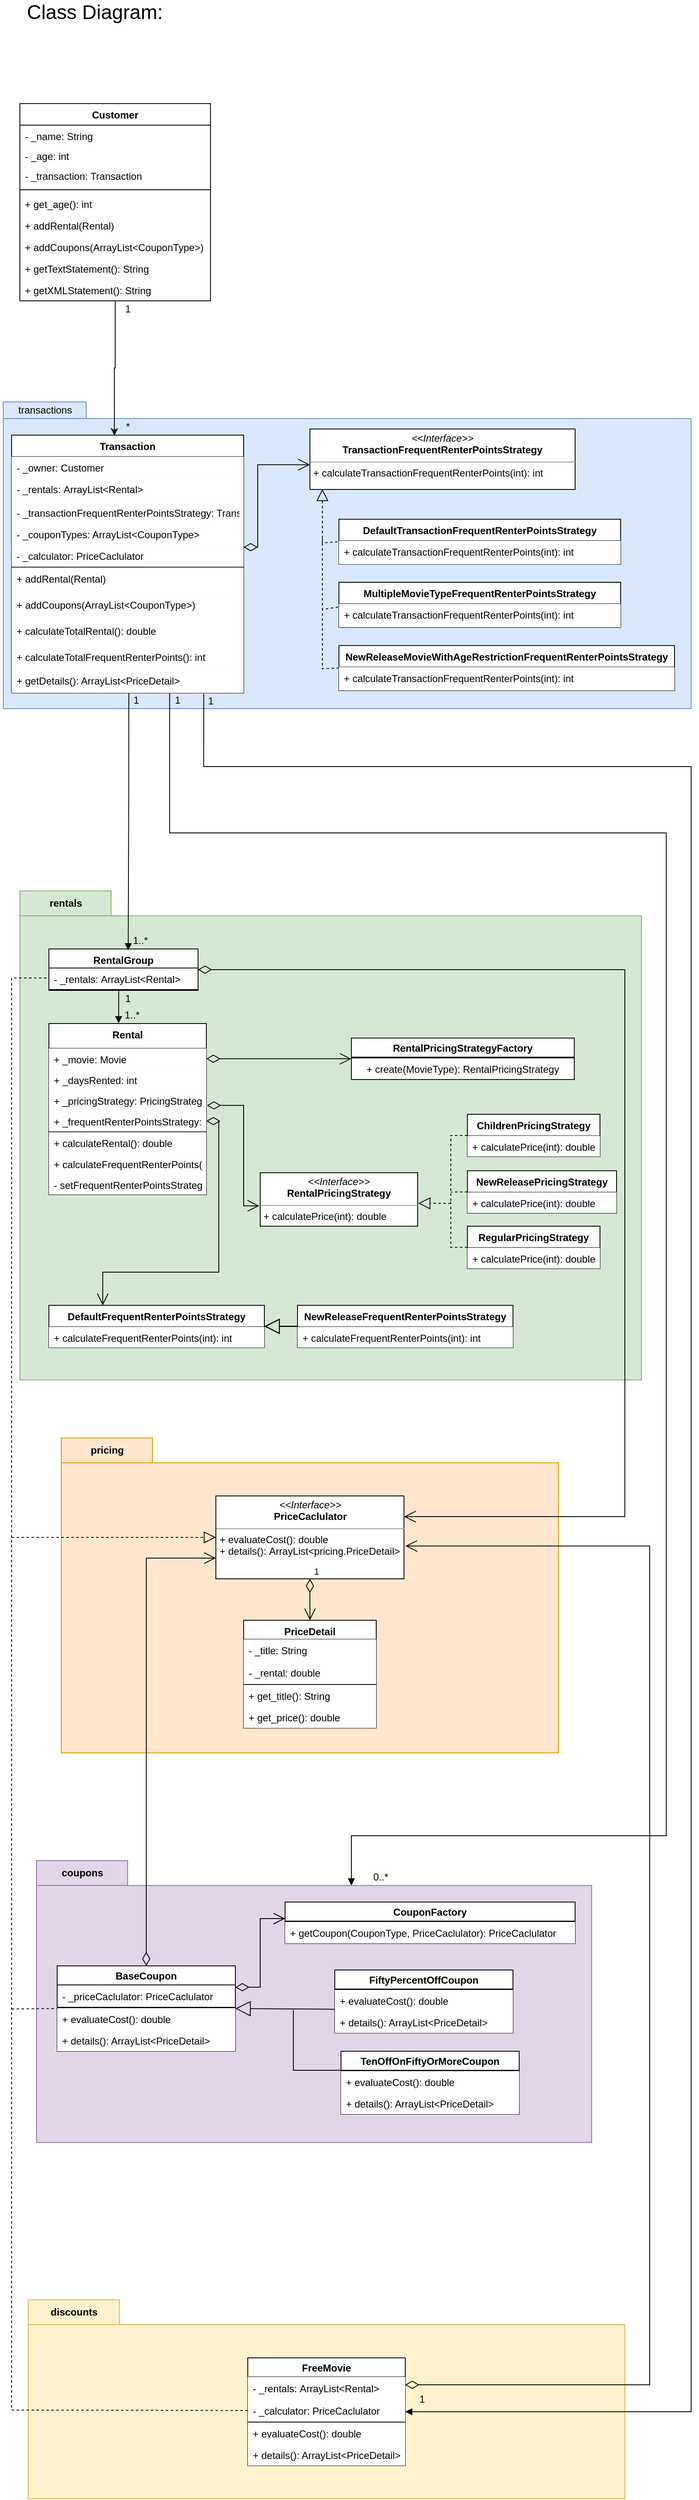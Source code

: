 <mxfile version="15.8.7" type="device"><diagram id="abLYp__valiTF2moQpbL" name="Page-1"><mxGraphModel dx="1207" dy="578" grid="1" gridSize="10" guides="1" tooltips="1" connect="1" arrows="1" fold="1" page="1" pageScale="1" pageWidth="850" pageHeight="1100" math="0" shadow="0"><root><mxCell id="0"/><mxCell id="1" parent="0"/><mxCell id="A0MlxLUjxmz4XeUg8l0N-103" value="rentals" style="shape=folder;fontStyle=1;tabWidth=110;tabHeight=30;tabPosition=left;html=1;boundedLbl=1;labelInHeader=1;container=1;collapsible=0;recursiveResize=0;shadow=0;labelBorderColor=none;sketch=0;strokeColor=#82b366;strokeWidth=1;fillColor=#d5e8d4;gradientDirection=north;" vertex="1" parent="1"><mxGeometry x="30" y="1130" width="750" height="590" as="geometry"/></mxCell><mxCell id="A0MlxLUjxmz4XeUg8l0N-48" value="RentalGroup" style="swimlane;fontStyle=1;align=center;verticalAlign=top;childLayout=stackLayout;horizontal=1;startSize=23;horizontalStack=0;resizeParent=1;resizeParentMax=0;resizeLast=0;collapsible=1;marginBottom=0;shadow=0;sketch=0;fontColor=default;strokeColor=default;fillColor=default;gradientColor=none;" vertex="1" parent="A0MlxLUjxmz4XeUg8l0N-103"><mxGeometry x="35" y="70.002" width="180" height="49.973" as="geometry"/></mxCell><mxCell id="A0MlxLUjxmz4XeUg8l0N-73" value="- _rentals: ArrayList&lt;Rental&gt;" style="text;strokeColor=default;fillColor=default;align=left;verticalAlign=top;spacingLeft=4;spacingRight=4;overflow=hidden;rotatable=0;points=[[0,0.5],[1,0.5]];portConstraint=eastwest;shadow=0;sketch=0;fontColor=default;" vertex="1" parent="A0MlxLUjxmz4XeUg8l0N-48"><mxGeometry y="23" width="180" height="26.013" as="geometry"/></mxCell><mxCell id="A0MlxLUjxmz4XeUg8l0N-50" value="" style="line;strokeWidth=1;fillColor=default;align=left;verticalAlign=middle;spacingTop=-1;spacingLeft=3;spacingRight=3;rotatable=0;labelPosition=right;points=[];portConstraint=eastwest;shadow=0;sketch=0;fontColor=default;" vertex="1" parent="A0MlxLUjxmz4XeUg8l0N-48"><mxGeometry y="49.013" width="180" height="0.96" as="geometry"/></mxCell><mxCell id="tK13qTzZq4ZrFMzt1t6y-8" value="Rental" style="swimlane;fontStyle=1;align=center;verticalAlign=top;childLayout=stackLayout;horizontal=1;startSize=30;horizontalStack=0;resizeParent=1;resizeParentMax=0;resizeLast=0;collapsible=1;marginBottom=0;" parent="A0MlxLUjxmz4XeUg8l0N-103" vertex="1"><mxGeometry x="35" y="160.002" width="190" height="206.346" as="geometry"/></mxCell><mxCell id="tK13qTzZq4ZrFMzt1t6y-9" value="+ _movie: Movie" style="text;strokeColor=none;fillColor=default;align=left;verticalAlign=top;spacingLeft=4;spacingRight=4;overflow=hidden;rotatable=0;points=[[0,0.5],[1,0.5]];portConstraint=eastwest;" parent="tK13qTzZq4ZrFMzt1t6y-8" vertex="1"><mxGeometry y="30" width="190" height="25.049" as="geometry"/></mxCell><mxCell id="tK13qTzZq4ZrFMzt1t6y-10" value="+ _daysRented: int" style="text;strokeColor=none;fillColor=default;align=left;verticalAlign=top;spacingLeft=4;spacingRight=4;overflow=hidden;rotatable=0;points=[[0,0.5],[1,0.5]];portConstraint=eastwest;" parent="tK13qTzZq4ZrFMzt1t6y-8" vertex="1"><mxGeometry y="55.049" width="190" height="25.049" as="geometry"/></mxCell><mxCell id="tK13qTzZq4ZrFMzt1t6y-11" value="+ _pricingStrategy: PricingStrategy" style="text;strokeColor=none;fillColor=default;align=left;verticalAlign=top;spacingLeft=4;spacingRight=4;overflow=hidden;rotatable=0;points=[[0,0.5],[1,0.5]];portConstraint=eastwest;" parent="tK13qTzZq4ZrFMzt1t6y-8" vertex="1"><mxGeometry y="80.099" width="190" height="25.049" as="geometry"/></mxCell><mxCell id="tK13qTzZq4ZrFMzt1t6y-12" value="+ _frequentRenterPointsStrategy: DefaultFrequentRenterPointsStrategy" style="text;strokeColor=none;fillColor=default;align=left;verticalAlign=top;spacingLeft=4;spacingRight=4;overflow=hidden;rotatable=0;points=[[0,0.5],[1,0.5]];portConstraint=eastwest;" parent="tK13qTzZq4ZrFMzt1t6y-8" vertex="1"><mxGeometry y="105.148" width="190" height="25.049" as="geometry"/></mxCell><mxCell id="tK13qTzZq4ZrFMzt1t6y-13" value="" style="line;strokeWidth=1;fillColor=none;align=left;verticalAlign=middle;spacingTop=-1;spacingLeft=3;spacingRight=3;rotatable=0;labelPosition=right;points=[];portConstraint=eastwest;" parent="tK13qTzZq4ZrFMzt1t6y-8" vertex="1"><mxGeometry y="130.197" width="190" height="1" as="geometry"/></mxCell><mxCell id="tK13qTzZq4ZrFMzt1t6y-14" value="+ calculateRental(): double" style="text;strokeColor=none;fillColor=default;align=left;verticalAlign=top;spacingLeft=4;spacingRight=4;overflow=hidden;rotatable=0;points=[[0,0.5],[1,0.5]];portConstraint=eastwest;" parent="tK13qTzZq4ZrFMzt1t6y-8" vertex="1"><mxGeometry y="131.197" width="190" height="25.049" as="geometry"/></mxCell><mxCell id="tK13qTzZq4ZrFMzt1t6y-15" value="+ calculateFrequentRenterPoints(): int" style="text;strokeColor=none;fillColor=default;align=left;verticalAlign=top;spacingLeft=4;spacingRight=4;overflow=hidden;rotatable=0;points=[[0,0.5],[1,0.5]];portConstraint=eastwest;" parent="tK13qTzZq4ZrFMzt1t6y-8" vertex="1"><mxGeometry y="156.247" width="190" height="25.049" as="geometry"/></mxCell><mxCell id="tK13qTzZq4ZrFMzt1t6y-16" value="- setFrequentRenterPointsStrategy(MovieType): void" style="text;strokeColor=none;fillColor=default;align=left;verticalAlign=top;spacingLeft=4;spacingRight=4;overflow=hidden;rotatable=0;points=[[0,0.5],[1,0.5]];portConstraint=eastwest;" parent="tK13qTzZq4ZrFMzt1t6y-8" vertex="1"><mxGeometry y="181.296" width="190" height="25.049" as="geometry"/></mxCell><mxCell id="A0MlxLUjxmz4XeUg8l0N-74" value="" style="endArrow=block;endFill=1;html=1;edgeStyle=orthogonalEdgeStyle;align=left;verticalAlign=top;rounded=0;entryX=0.443;entryY=-0.002;entryDx=0;entryDy=0;exitX=0.468;exitY=1.709;exitDx=0;exitDy=0;exitPerimeter=0;entryPerimeter=0;" edge="1" parent="A0MlxLUjxmz4XeUg8l0N-103" source="A0MlxLUjxmz4XeUg8l0N-50" target="tK13qTzZq4ZrFMzt1t6y-8"><mxGeometry x="-1" relative="1" as="geometry"><mxPoint x="120" y="160" as="sourcePoint"/><mxPoint x="285.12" y="220.002" as="targetPoint"/><Array as="points"/></mxGeometry></mxCell><mxCell id="A0MlxLUjxmz4XeUg8l0N-67" value="RentalPricingStrategyFactory" style="swimlane;fontStyle=1;align=center;verticalAlign=middle;childLayout=stackLayout;horizontal=1;startSize=23;horizontalStack=0;resizeParent=1;resizeParentMax=0;resizeLast=0;collapsible=1;marginBottom=0;shadow=0;sketch=0;fontColor=default;strokeColor=default;fillColor=default;gradientColor=none;labelBorderColor=none;html=0;" vertex="1" parent="A0MlxLUjxmz4XeUg8l0N-103"><mxGeometry x="400" y="177.53" width="269" height="50" as="geometry"/></mxCell><mxCell id="A0MlxLUjxmz4XeUg8l0N-69" value="" style="line;strokeWidth=1;fillColor=default;align=left;verticalAlign=middle;spacingTop=-1;spacingLeft=3;spacingRight=3;rotatable=0;labelPosition=right;points=[];portConstraint=eastwest;shadow=0;sketch=0;fontColor=default;labelBorderColor=#000000;html=0;" vertex="1" parent="A0MlxLUjxmz4XeUg8l0N-67"><mxGeometry y="23" width="269" height="1" as="geometry"/></mxCell><mxCell id="A0MlxLUjxmz4XeUg8l0N-70" value="+ create(MovieType): RentalPricingStrategy" style="text;strokeColor=default;fillColor=default;align=center;verticalAlign=middle;spacingLeft=4;spacingRight=4;overflow=hidden;rotatable=0;points=[[0,0.5],[1,0.5]];portConstraint=eastwest;shadow=0;sketch=0;fontColor=default;labelBorderColor=none;html=0;" vertex="1" parent="A0MlxLUjxmz4XeUg8l0N-67"><mxGeometry y="24" width="269" height="26" as="geometry"/></mxCell><mxCell id="tK13qTzZq4ZrFMzt1t6y-17" value="&lt;p style=&quot;margin: 0px ; margin-top: 4px ; text-align: center&quot;&gt;&lt;i&gt;&amp;lt;&amp;lt;Interface&amp;gt;&amp;gt;&lt;/i&gt;&lt;br&gt;&lt;b&gt;RentalPricingStrategy&lt;/b&gt;&lt;br&gt;&lt;/p&gt;&lt;hr size=&quot;1&quot;&gt;&lt;p style=&quot;margin: 0px ; margin-left: 4px&quot;&gt;+ calculatePrice(int): double&lt;br&gt;&lt;/p&gt;" style="verticalAlign=top;align=left;overflow=fill;fontSize=12;fontFamily=Helvetica;html=1;" parent="A0MlxLUjxmz4XeUg8l0N-103" vertex="1"><mxGeometry x="290" y="339.999" width="190" height="64.55" as="geometry"/></mxCell><mxCell id="tK13qTzZq4ZrFMzt1t6y-18" value="" style="endArrow=open;html=1;endSize=12;startArrow=diamondThin;startSize=14;startFill=0;edgeStyle=orthogonalEdgeStyle;align=left;verticalAlign=bottom;rounded=0;exitX=1.004;exitY=0.747;exitDx=0;exitDy=0;exitPerimeter=0;entryX=-0.006;entryY=0.619;entryDx=0;entryDy=0;entryPerimeter=0;" parent="A0MlxLUjxmz4XeUg8l0N-103" source="tK13qTzZq4ZrFMzt1t6y-11" edge="1" target="tK13qTzZq4ZrFMzt1t6y-17"><mxGeometry x="-1" y="3" relative="1" as="geometry"><mxPoint x="200" y="319.018" as="sourcePoint"/><mxPoint x="339" y="259" as="targetPoint"/><Array as="points"><mxPoint x="270" y="259"/><mxPoint x="270" y="380"/></Array></mxGeometry></mxCell><mxCell id="tK13qTzZq4ZrFMzt1t6y-19" value="RegularPricingStrategy" style="swimlane;fontStyle=1;align=center;verticalAlign=top;childLayout=stackLayout;horizontal=1;startSize=26;horizontalStack=0;resizeParent=1;resizeParentMax=0;resizeLast=0;collapsible=1;marginBottom=0;" parent="A0MlxLUjxmz4XeUg8l0N-103" vertex="1"><mxGeometry x="540" y="404.544" width="160" height="51.049" as="geometry"/></mxCell><mxCell id="tK13qTzZq4ZrFMzt1t6y-20" value="+ calculatePrice(int): double" style="text;strokeColor=none;fillColor=default;align=left;verticalAlign=top;spacingLeft=4;spacingRight=4;overflow=hidden;rotatable=0;points=[[0,0.5],[1,0.5]];portConstraint=eastwest;" parent="tK13qTzZq4ZrFMzt1t6y-19" vertex="1"><mxGeometry y="26" width="160" height="25.049" as="geometry"/></mxCell><mxCell id="tK13qTzZq4ZrFMzt1t6y-21" value="NewReleasePricingStrategy" style="swimlane;fontStyle=1;align=center;verticalAlign=top;childLayout=stackLayout;horizontal=1;startSize=26;horizontalStack=0;resizeParent=1;resizeParentMax=0;resizeLast=0;collapsible=1;marginBottom=0;" parent="A0MlxLUjxmz4XeUg8l0N-103" vertex="1"><mxGeometry x="540" y="337.644" width="180" height="51.049" as="geometry"/></mxCell><mxCell id="tK13qTzZq4ZrFMzt1t6y-22" value="+ calculatePrice(int): double" style="text;strokeColor=none;fillColor=default;align=left;verticalAlign=top;spacingLeft=4;spacingRight=4;overflow=hidden;rotatable=0;points=[[0,0.5],[1,0.5]];portConstraint=eastwest;" parent="tK13qTzZq4ZrFMzt1t6y-21" vertex="1"><mxGeometry y="26" width="180" height="25.049" as="geometry"/></mxCell><mxCell id="tK13qTzZq4ZrFMzt1t6y-23" value="ChildrenPricingStrategy" style="swimlane;fontStyle=1;align=center;verticalAlign=top;childLayout=stackLayout;horizontal=1;startSize=26;horizontalStack=0;resizeParent=1;resizeParentMax=0;resizeLast=0;collapsible=1;marginBottom=0;" parent="A0MlxLUjxmz4XeUg8l0N-103" vertex="1"><mxGeometry x="540" y="269.474" width="160" height="51.049" as="geometry"/></mxCell><mxCell id="tK13qTzZq4ZrFMzt1t6y-24" value="+ calculatePrice(int): double" style="text;strokeColor=none;fillColor=default;align=left;verticalAlign=top;spacingLeft=4;spacingRight=4;overflow=hidden;rotatable=0;points=[[0,0.5],[1,0.5]];portConstraint=eastwest;" parent="tK13qTzZq4ZrFMzt1t6y-23" vertex="1"><mxGeometry y="26" width="160" height="25.049" as="geometry"/></mxCell><mxCell id="tK13qTzZq4ZrFMzt1t6y-25" value="" style="endArrow=none;dashed=1;endFill=0;endSize=12;html=1;rounded=0;exitX=0;exitY=0.5;exitDx=0;exitDy=0;" parent="A0MlxLUjxmz4XeUg8l0N-103" source="tK13qTzZq4ZrFMzt1t6y-19" edge="1"><mxGeometry width="160" relative="1" as="geometry"><mxPoint x="475" y="-37.38" as="sourcePoint"/><mxPoint x="520" y="372" as="targetPoint"/><Array as="points"><mxPoint x="520" y="430"/></Array></mxGeometry></mxCell><mxCell id="tK13qTzZq4ZrFMzt1t6y-26" value="" style="endArrow=none;dashed=1;endFill=0;endSize=12;html=1;rounded=0;exitX=0;exitY=0.5;exitDx=0;exitDy=0;" parent="A0MlxLUjxmz4XeUg8l0N-103" source="tK13qTzZq4ZrFMzt1t6y-21" edge="1"><mxGeometry width="160" relative="1" as="geometry"><mxPoint x="364.04" y="33.142" as="sourcePoint"/><mxPoint x="520" y="363.35" as="targetPoint"/></mxGeometry></mxCell><mxCell id="tK13qTzZq4ZrFMzt1t6y-27" value="" style="endArrow=block;dashed=1;endFill=0;endSize=12;html=1;rounded=0;exitX=0;exitY=0.5;exitDx=0;exitDy=0;entryX=1.004;entryY=0.571;entryDx=0;entryDy=0;entryPerimeter=0;" parent="A0MlxLUjxmz4XeUg8l0N-103" source="tK13qTzZq4ZrFMzt1t6y-23" target="tK13qTzZq4ZrFMzt1t6y-17" edge="1"><mxGeometry width="160" relative="1" as="geometry"><mxPoint x="550.96" y="7.886" as="sourcePoint"/><mxPoint x="534.91" y="305.274" as="targetPoint"/><Array as="points"><mxPoint x="520" y="295"/><mxPoint x="520" y="377"/></Array></mxGeometry></mxCell><mxCell id="A0MlxLUjxmz4XeUg8l0N-72" value="" style="endArrow=open;html=1;endSize=12;startArrow=diamondThin;startSize=14;startFill=0;edgeStyle=orthogonalEdgeStyle;align=left;verticalAlign=bottom;rounded=0;entryX=0;entryY=0.5;entryDx=0;entryDy=0;" edge="1" parent="A0MlxLUjxmz4XeUg8l0N-103" source="tK13qTzZq4ZrFMzt1t6y-9" target="A0MlxLUjxmz4XeUg8l0N-67"><mxGeometry x="-1" y="3" relative="1" as="geometry"><mxPoint x="240" y="209" as="sourcePoint"/><mxPoint x="420" y="319.996" as="targetPoint"/><Array as="points"/></mxGeometry></mxCell><mxCell id="RK2sinNnXa92N3qQoqgZ-28" value="NewReleaseFrequentRenterPointsStrategy" style="swimlane;fontStyle=1;align=center;verticalAlign=top;childLayout=stackLayout;horizontal=1;startSize=26;horizontalStack=0;resizeParent=1;resizeParentMax=0;resizeLast=0;collapsible=1;marginBottom=0;" parent="A0MlxLUjxmz4XeUg8l0N-103" vertex="1"><mxGeometry x="335" y="500.001" width="260" height="51.049" as="geometry"/></mxCell><mxCell id="RK2sinNnXa92N3qQoqgZ-29" value="+ calculateFrequentRenterPoints(int): int" style="text;strokeColor=none;fillColor=none;align=left;verticalAlign=top;spacingLeft=4;spacingRight=4;overflow=hidden;rotatable=0;points=[[0,0.5],[1,0.5]];portConstraint=eastwest;" parent="RK2sinNnXa92N3qQoqgZ-28" vertex="1"><mxGeometry y="26" width="260" height="25.049" as="geometry"/></mxCell><mxCell id="RK2sinNnXa92N3qQoqgZ-30" value="" style="endArrow=block;endSize=16;endFill=0;html=1;rounded=0;exitX=0;exitY=0.5;exitDx=0;exitDy=0;entryX=1;entryY=0.5;entryDx=0;entryDy=0;" parent="A0MlxLUjxmz4XeUg8l0N-103" edge="1"><mxGeometry width="160" relative="1" as="geometry"><mxPoint x="335" y="525.186" as="sourcePoint"/><mxPoint x="295" y="525.186" as="targetPoint"/><Array as="points"/></mxGeometry></mxCell><mxCell id="RK2sinNnXa92N3qQoqgZ-89" value="DefaultFrequentRenterPointsStrategy" style="swimlane;fontStyle=1;align=center;verticalAlign=top;childLayout=stackLayout;horizontal=1;startSize=26;horizontalStack=0;resizeParent=1;resizeParentMax=0;resizeLast=0;collapsible=1;marginBottom=0;" parent="A0MlxLUjxmz4XeUg8l0N-103" vertex="1"><mxGeometry x="35" y="500.001" width="260" height="51.049" as="geometry"/></mxCell><mxCell id="RK2sinNnXa92N3qQoqgZ-90" value="+ calculateFrequentRenterPoints(int): int" style="text;strokeColor=none;fillColor=none;align=left;verticalAlign=top;spacingLeft=4;spacingRight=4;overflow=hidden;rotatable=0;points=[[0,0.5],[1,0.5]];portConstraint=eastwest;" parent="RK2sinNnXa92N3qQoqgZ-89" vertex="1"><mxGeometry y="26" width="260" height="25.049" as="geometry"/></mxCell><mxCell id="tK13qTzZq4ZrFMzt1t6y-28" value="NewReleaseFrequentRenterPointsStrategy" style="swimlane;fontStyle=1;align=center;verticalAlign=top;childLayout=stackLayout;horizontal=1;startSize=26;horizontalStack=0;resizeParent=1;resizeParentMax=0;resizeLast=0;collapsible=1;marginBottom=0;" parent="A0MlxLUjxmz4XeUg8l0N-103" vertex="1"><mxGeometry x="335" y="500.001" width="260" height="51.049" as="geometry"/></mxCell><mxCell id="tK13qTzZq4ZrFMzt1t6y-29" value="+ calculateFrequentRenterPoints(int): int" style="text;strokeColor=none;fillColor=default;align=left;verticalAlign=top;spacingLeft=4;spacingRight=4;overflow=hidden;rotatable=0;points=[[0,0.5],[1,0.5]];portConstraint=eastwest;" parent="tK13qTzZq4ZrFMzt1t6y-28" vertex="1"><mxGeometry y="26" width="260" height="25.049" as="geometry"/></mxCell><mxCell id="tK13qTzZq4ZrFMzt1t6y-30" value="" style="endArrow=block;endSize=16;endFill=0;html=1;rounded=0;exitX=0;exitY=0.5;exitDx=0;exitDy=0;entryX=1;entryY=0.5;entryDx=0;entryDy=0;" parent="A0MlxLUjxmz4XeUg8l0N-103" source="tK13qTzZq4ZrFMzt1t6y-28" target="tK13qTzZq4ZrFMzt1t6y-51" edge="1"><mxGeometry width="160" relative="1" as="geometry"><mxPoint x="335" y="525.186" as="sourcePoint"/><mxPoint x="295" y="525.186" as="targetPoint"/><Array as="points"/></mxGeometry></mxCell><mxCell id="tK13qTzZq4ZrFMzt1t6y-51" value="DefaultFrequentRenterPointsStrategy" style="swimlane;fontStyle=1;align=center;verticalAlign=top;childLayout=stackLayout;horizontal=1;startSize=26;horizontalStack=0;resizeParent=1;resizeParentMax=0;resizeLast=0;collapsible=1;marginBottom=0;" parent="A0MlxLUjxmz4XeUg8l0N-103" vertex="1"><mxGeometry x="35" y="500.001" width="260" height="51.049" as="geometry"/></mxCell><mxCell id="tK13qTzZq4ZrFMzt1t6y-52" value="+ calculateFrequentRenterPoints(int): int" style="text;strokeColor=none;fillColor=default;align=left;verticalAlign=top;spacingLeft=4;spacingRight=4;overflow=hidden;rotatable=0;points=[[0,0.5],[1,0.5]];portConstraint=eastwest;" parent="tK13qTzZq4ZrFMzt1t6y-51" vertex="1"><mxGeometry y="26" width="260" height="25.049" as="geometry"/></mxCell><mxCell id="tK13qTzZq4ZrFMzt1t6y-31" value="" style="endArrow=open;html=1;endSize=12;startArrow=diamondThin;startSize=14;startFill=0;edgeStyle=orthogonalEdgeStyle;align=left;verticalAlign=bottom;rounded=0;exitX=1;exitY=0.5;exitDx=0;exitDy=0;entryX=0.25;entryY=0;entryDx=0;entryDy=0;" parent="A0MlxLUjxmz4XeUg8l0N-103" source="tK13qTzZq4ZrFMzt1t6y-12" target="tK13qTzZq4ZrFMzt1t6y-51" edge="1"><mxGeometry x="-1" y="3" relative="1" as="geometry"><mxPoint x="430" y="-220.227" as="sourcePoint"/><mxPoint x="250" y="490" as="targetPoint"/><Array as="points"><mxPoint x="240" y="278"/><mxPoint x="240" y="460"/><mxPoint x="100" y="460"/></Array></mxGeometry></mxCell><mxCell id="A0MlxLUjxmz4XeUg8l0N-151" value="1..*" style="text;html=1;align=center;verticalAlign=middle;resizable=0;points=[];autosize=1;strokeColor=none;fillColor=none;fontColor=default;" vertex="1" parent="A0MlxLUjxmz4XeUg8l0N-103"><mxGeometry x="130" y="50" width="30" height="20" as="geometry"/></mxCell><mxCell id="A0MlxLUjxmz4XeUg8l0N-152" value="1..*" style="text;html=1;align=center;verticalAlign=middle;resizable=0;points=[];autosize=1;strokeColor=none;fillColor=none;fontColor=default;" vertex="1" parent="A0MlxLUjxmz4XeUg8l0N-103"><mxGeometry x="120" y="140" width="30" height="20" as="geometry"/></mxCell><mxCell id="A0MlxLUjxmz4XeUg8l0N-153" value="1" style="text;html=1;align=center;verticalAlign=middle;resizable=0;points=[];autosize=1;strokeColor=none;fillColor=none;fontColor=default;" vertex="1" parent="A0MlxLUjxmz4XeUg8l0N-103"><mxGeometry x="120" y="120" width="20" height="20" as="geometry"/></mxCell><mxCell id="tK13qTzZq4ZrFMzt1t6y-1" value="Customer" style="swimlane;fontStyle=1;align=center;verticalAlign=top;childLayout=stackLayout;horizontal=1;startSize=26;horizontalStack=0;resizeParent=1;resizeParentMax=0;resizeLast=0;collapsible=1;marginBottom=0;" parent="1" vertex="1"><mxGeometry x="30" y="180" width="230" height="238" as="geometry"/></mxCell><mxCell id="tK13qTzZq4ZrFMzt1t6y-2" value="- _name: String" style="text;strokeColor=none;fillColor=none;align=left;verticalAlign=top;spacingLeft=4;spacingRight=4;overflow=hidden;rotatable=0;points=[[0,0.5],[1,0.5]];portConstraint=eastwest;" parent="tK13qTzZq4ZrFMzt1t6y-1" vertex="1"><mxGeometry y="26" width="230" height="24" as="geometry"/></mxCell><mxCell id="tK13qTzZq4ZrFMzt1t6y-3" value="- _age: int" style="text;strokeColor=none;fillColor=none;align=left;verticalAlign=top;spacingLeft=4;spacingRight=4;overflow=hidden;rotatable=0;points=[[0,0.5],[1,0.5]];portConstraint=eastwest;" parent="tK13qTzZq4ZrFMzt1t6y-1" vertex="1"><mxGeometry y="50" width="230" height="24" as="geometry"/></mxCell><mxCell id="tK13qTzZq4ZrFMzt1t6y-4" value="- _transaction: Transaction" style="text;strokeColor=none;fillColor=none;align=left;verticalAlign=top;spacingLeft=4;spacingRight=4;overflow=hidden;rotatable=0;points=[[0,0.5],[1,0.5]];portConstraint=eastwest;" parent="tK13qTzZq4ZrFMzt1t6y-1" vertex="1"><mxGeometry y="74" width="230" height="26" as="geometry"/></mxCell><mxCell id="tK13qTzZq4ZrFMzt1t6y-5" value="" style="line;strokeWidth=1;fillColor=none;align=left;verticalAlign=middle;spacingTop=-1;spacingLeft=3;spacingRight=3;rotatable=0;labelPosition=right;points=[];portConstraint=eastwest;" parent="tK13qTzZq4ZrFMzt1t6y-1" vertex="1"><mxGeometry y="100" width="230" height="8" as="geometry"/></mxCell><mxCell id="A0MlxLUjxmz4XeUg8l0N-171" value="+ get_age(): int" style="text;strokeColor=none;fillColor=none;align=left;verticalAlign=top;spacingLeft=4;spacingRight=4;overflow=hidden;rotatable=0;points=[[0,0.5],[1,0.5]];portConstraint=eastwest;" vertex="1" parent="tK13qTzZq4ZrFMzt1t6y-1"><mxGeometry y="108" width="230" height="26" as="geometry"/></mxCell><mxCell id="A0MlxLUjxmz4XeUg8l0N-172" value="+ addRental(Rental)" style="text;strokeColor=none;fillColor=none;align=left;verticalAlign=top;spacingLeft=4;spacingRight=4;overflow=hidden;rotatable=0;points=[[0,0.5],[1,0.5]];portConstraint=eastwest;" vertex="1" parent="tK13qTzZq4ZrFMzt1t6y-1"><mxGeometry y="134" width="230" height="26" as="geometry"/></mxCell><mxCell id="tK13qTzZq4ZrFMzt1t6y-6" value="+ addCoupons(ArrayList&lt;CouponType&gt;)" style="text;strokeColor=none;fillColor=none;align=left;verticalAlign=top;spacingLeft=4;spacingRight=4;overflow=hidden;rotatable=0;points=[[0,0.5],[1,0.5]];portConstraint=eastwest;" parent="tK13qTzZq4ZrFMzt1t6y-1" vertex="1"><mxGeometry y="160" width="230" height="26" as="geometry"/></mxCell><mxCell id="A0MlxLUjxmz4XeUg8l0N-174" value="+ getTextStatement(): String" style="text;strokeColor=none;fillColor=none;align=left;verticalAlign=top;spacingLeft=4;spacingRight=4;overflow=hidden;rotatable=0;points=[[0,0.5],[1,0.5]];portConstraint=eastwest;" vertex="1" parent="tK13qTzZq4ZrFMzt1t6y-1"><mxGeometry y="186" width="230" height="26" as="geometry"/></mxCell><mxCell id="A0MlxLUjxmz4XeUg8l0N-175" value="+ getXMLStatement(): String" style="text;strokeColor=none;fillColor=none;align=left;verticalAlign=top;spacingLeft=4;spacingRight=4;overflow=hidden;rotatable=0;points=[[0,0.5],[1,0.5]];portConstraint=eastwest;" vertex="1" parent="tK13qTzZq4ZrFMzt1t6y-1"><mxGeometry y="212" width="230" height="26" as="geometry"/></mxCell><mxCell id="A0MlxLUjxmz4XeUg8l0N-64" value="" style="group" vertex="1" connectable="0" parent="1"><mxGeometry x="10" y="540" width="830" height="370" as="geometry"/></mxCell><mxCell id="A0MlxLUjxmz4XeUg8l0N-11" value="" style="shape=folder;fontStyle=1;spacingTop=10;tabWidth=100;tabHeight=20;tabPosition=left;html=1;fillColor=#dae8fc;strokeColor=#6c8ebf;" vertex="1" parent="A0MlxLUjxmz4XeUg8l0N-64"><mxGeometry width="830" height="370.0" as="geometry"/></mxCell><mxCell id="RK2sinNnXa92N3qQoqgZ-58" value="" style="endArrow=open;html=1;endSize=12;startArrow=diamondThin;startSize=14;startFill=0;edgeStyle=orthogonalEdgeStyle;align=left;verticalAlign=bottom;rounded=0;entryX=0;entryY=0.591;entryDx=0;entryDy=0;entryPerimeter=0;" parent="A0MlxLUjxmz4XeUg8l0N-64" target="tK13qTzZq4ZrFMzt1t6y-40" edge="1"><mxGeometry x="-1" y="3" relative="1" as="geometry"><mxPoint x="290" y="175.206" as="sourcePoint"/><mxPoint x="372.36" y="76.03" as="targetPoint"/><Array as="points"><mxPoint x="307" y="175.206"/><mxPoint x="307" y="76.176"/></Array></mxGeometry></mxCell><mxCell id="RK2sinNnXa92N3qQoqgZ-63" value="MultipleMovieTypeFrequentRenterPointsStrategy" style="swimlane;fontStyle=1;align=center;verticalAlign=top;childLayout=stackLayout;horizontal=1;startSize=26;horizontalStack=0;resizeParent=1;resizeParentMax=0;resizeLast=0;collapsible=1;marginBottom=0;" parent="A0MlxLUjxmz4XeUg8l0N-64" vertex="1"><mxGeometry x="405" y="217.647" width="340" height="54.294" as="geometry"/></mxCell><mxCell id="RK2sinNnXa92N3qQoqgZ-64" value="+ calculateTransactionFrequentRenterPoints(int): int" style="text;strokeColor=none;fillColor=none;align=left;verticalAlign=top;spacingLeft=4;spacingRight=4;overflow=hidden;rotatable=0;points=[[0,0.5],[1,0.5]];portConstraint=eastwest;" parent="RK2sinNnXa92N3qQoqgZ-63" vertex="1"><mxGeometry y="26" width="340" height="28.294" as="geometry"/></mxCell><mxCell id="tK13qTzZq4ZrFMzt1t6y-40" value="&lt;p style=&quot;margin: 0px ; margin-top: 4px ; text-align: center&quot;&gt;&lt;i&gt;&amp;lt;&amp;lt;Interface&amp;gt;&amp;gt;&lt;/i&gt;&lt;br&gt;&lt;b&gt;TransactionFrequentRenterPointsStrategy&lt;/b&gt;&lt;br&gt;&lt;/p&gt;&lt;hr size=&quot;1&quot;&gt;&lt;p style=&quot;margin: 0px ; margin-left: 4px&quot;&gt;+ calculateTransactionFrequentRenterPoints(int): int&lt;br&gt;&lt;/p&gt;" style="verticalAlign=top;align=left;overflow=fill;fontSize=12;fontFamily=Helvetica;html=1;" parent="A0MlxLUjxmz4XeUg8l0N-64" vertex="1"><mxGeometry x="370" y="32.647" width="320" height="72.912" as="geometry"/></mxCell><mxCell id="tK13qTzZq4ZrFMzt1t6y-42" value="DefaultTransactionFrequentRenterPointsStrategy" style="swimlane;fontStyle=1;align=center;verticalAlign=top;childLayout=stackLayout;horizontal=1;startSize=26;horizontalStack=0;resizeParent=1;resizeParentMax=0;resizeLast=0;collapsible=1;marginBottom=0;" parent="A0MlxLUjxmz4XeUg8l0N-64" vertex="1"><mxGeometry x="405" y="141.471" width="340" height="54.294" as="geometry"/></mxCell><mxCell id="tK13qTzZq4ZrFMzt1t6y-43" value="+ calculateTransactionFrequentRenterPoints(int): int" style="text;strokeColor=none;fillColor=default;align=left;verticalAlign=top;spacingLeft=4;spacingRight=4;overflow=hidden;rotatable=0;points=[[0,0.5],[1,0.5]];portConstraint=eastwest;" parent="tK13qTzZq4ZrFMzt1t6y-42" vertex="1"><mxGeometry y="26" width="340" height="28.294" as="geometry"/></mxCell><mxCell id="tK13qTzZq4ZrFMzt1t6y-44" value="NewReleaseMovieWithAgeRestrictionFrequentRenterPointsStrategy" style="swimlane;fontStyle=1;align=center;verticalAlign=top;childLayout=stackLayout;horizontal=1;startSize=26;horizontalStack=0;resizeParent=1;resizeParentMax=0;resizeLast=0;collapsible=1;marginBottom=0;" parent="A0MlxLUjxmz4XeUg8l0N-64" vertex="1"><mxGeometry x="405" y="293.824" width="405" height="54.294" as="geometry"/></mxCell><mxCell id="tK13qTzZq4ZrFMzt1t6y-45" value="+ calculateTransactionFrequentRenterPoints(int): int" style="text;strokeColor=none;fillColor=default;align=left;verticalAlign=top;spacingLeft=4;spacingRight=4;overflow=hidden;rotatable=0;points=[[0,0.5],[1,0.5]];portConstraint=eastwest;" parent="tK13qTzZq4ZrFMzt1t6y-44" vertex="1"><mxGeometry y="26" width="405" height="28.294" as="geometry"/></mxCell><mxCell id="tK13qTzZq4ZrFMzt1t6y-46" value="MultipleMovieTypeFrequentRenterPointsStrategy" style="swimlane;fontStyle=1;align=center;verticalAlign=top;childLayout=stackLayout;horizontal=1;startSize=26;horizontalStack=0;resizeParent=1;resizeParentMax=0;resizeLast=0;collapsible=1;marginBottom=0;" parent="A0MlxLUjxmz4XeUg8l0N-64" vertex="1"><mxGeometry x="405" y="217.647" width="340" height="54.294" as="geometry"/></mxCell><mxCell id="tK13qTzZq4ZrFMzt1t6y-47" value="+ calculateTransactionFrequentRenterPoints(int): int" style="text;strokeColor=none;fillColor=default;align=left;verticalAlign=top;spacingLeft=4;spacingRight=4;overflow=hidden;rotatable=0;points=[[0,0.5],[1,0.5]];portConstraint=eastwest;" parent="tK13qTzZq4ZrFMzt1t6y-46" vertex="1"><mxGeometry y="26" width="340" height="28.294" as="geometry"/></mxCell><mxCell id="tK13qTzZq4ZrFMzt1t6y-48" value="" style="endArrow=block;dashed=1;endFill=0;endSize=12;html=1;rounded=0;exitX=-0.005;exitY=0.503;exitDx=0;exitDy=0;exitPerimeter=0;entryX=0.047;entryY=0.993;entryDx=0;entryDy=0;entryPerimeter=0;labelBackgroundColor=default;fontColor=default;strokeColor=#000000;" parent="A0MlxLUjxmz4XeUg8l0N-64" source="tK13qTzZq4ZrFMzt1t6y-42" target="tK13qTzZq4ZrFMzt1t6y-40" edge="1"><mxGeometry width="160" relative="1" as="geometry"><mxPoint x="385" y="195.882" as="sourcePoint"/><mxPoint x="385" y="108.824" as="targetPoint"/><Array as="points"><mxPoint x="385" y="170"/></Array></mxGeometry></mxCell><mxCell id="tK13qTzZq4ZrFMzt1t6y-49" value="" style="endArrow=none;dashed=1;html=1;rounded=0;exitX=-0.003;exitY=0.137;exitDx=0;exitDy=0;exitPerimeter=0;" parent="A0MlxLUjxmz4XeUg8l0N-64" source="tK13qTzZq4ZrFMzt1t6y-47" edge="1"><mxGeometry width="50" height="50" relative="1" as="geometry"><mxPoint x="535" y="337.353" as="sourcePoint"/><mxPoint x="385" y="163.235" as="targetPoint"/><Array as="points"><mxPoint x="385" y="250.294"/></Array></mxGeometry></mxCell><mxCell id="tK13qTzZq4ZrFMzt1t6y-50" value="" style="endArrow=none;dashed=1;html=1;rounded=0;exitX=0;exitY=0.5;exitDx=0;exitDy=0;" parent="A0MlxLUjxmz4XeUg8l0N-64" source="tK13qTzZq4ZrFMzt1t6y-44" edge="1"><mxGeometry width="50" height="50" relative="1" as="geometry"><mxPoint x="765" y="293.824" as="sourcePoint"/><mxPoint x="385" y="250.294" as="targetPoint"/><Array as="points"><mxPoint x="385" y="322"/></Array></mxGeometry></mxCell><mxCell id="A0MlxLUjxmz4XeUg8l0N-13" value="transactions" style="text;html=1;align=center;verticalAlign=middle;resizable=0;points=[];autosize=1;strokeColor=none;fillColor=none;" vertex="1" parent="A0MlxLUjxmz4XeUg8l0N-64"><mxGeometry x="10" width="80" height="20" as="geometry"/></mxCell><mxCell id="tK13qTzZq4ZrFMzt1t6y-32" value="Transaction" style="swimlane;fontStyle=1;align=center;verticalAlign=top;childLayout=stackLayout;horizontal=1;startSize=26;horizontalStack=0;resizeParent=1;resizeParentMax=0;resizeLast=0;collapsible=1;marginBottom=0;" parent="A0MlxLUjxmz4XeUg8l0N-64" vertex="1"><mxGeometry x="10" y="40.004" width="280" height="311.118" as="geometry"/></mxCell><mxCell id="tK13qTzZq4ZrFMzt1t6y-33" value="- _owner: Customer" style="text;align=left;verticalAlign=top;spacingLeft=4;spacingRight=4;overflow=hidden;rotatable=0;points=[[0,0.5],[1,0.5]];portConstraint=eastwest;fillColor=default;" parent="tK13qTzZq4ZrFMzt1t6y-32" vertex="1"><mxGeometry y="26" width="280" height="26.118" as="geometry"/></mxCell><mxCell id="tK13qTzZq4ZrFMzt1t6y-34" value="- _rentals: ArrayList&lt;Rental&gt;" style="text;align=left;verticalAlign=top;spacingLeft=4;spacingRight=4;overflow=hidden;rotatable=0;points=[[0,0.5],[1,0.5]];portConstraint=eastwest;fillColor=default;" parent="tK13qTzZq4ZrFMzt1t6y-32" vertex="1"><mxGeometry y="52.118" width="280" height="28.294" as="geometry"/></mxCell><mxCell id="tK13qTzZq4ZrFMzt1t6y-35" value="- _transactionFrequentRenterPointsStrategy: TransactionFrequentRenterPointsStrategy" style="text;align=left;verticalAlign=top;spacingLeft=4;spacingRight=4;overflow=hidden;rotatable=0;points=[[0,0.5],[1,0.5]];portConstraint=eastwest;fillColor=default;" parent="tK13qTzZq4ZrFMzt1t6y-32" vertex="1"><mxGeometry y="80.412" width="280" height="26.118" as="geometry"/></mxCell><mxCell id="A0MlxLUjxmz4XeUg8l0N-76" value="- _couponTypes: ArrayList&lt;CouponType&gt;" style="text;align=left;verticalAlign=top;spacingLeft=4;spacingRight=4;overflow=hidden;rotatable=0;points=[[0,0.5],[1,0.5]];portConstraint=eastwest;fillColor=default;" vertex="1" parent="tK13qTzZq4ZrFMzt1t6y-32"><mxGeometry y="106.529" width="280" height="26.118" as="geometry"/></mxCell><mxCell id="A0MlxLUjxmz4XeUg8l0N-77" value="- _calculator: PriceCaclulator" style="text;align=left;verticalAlign=top;spacingLeft=4;spacingRight=4;overflow=hidden;rotatable=0;points=[[0,0.5],[1,0.5]];portConstraint=eastwest;fillColor=default;" vertex="1" parent="tK13qTzZq4ZrFMzt1t6y-32"><mxGeometry y="132.647" width="280" height="26.118" as="geometry"/></mxCell><mxCell id="tK13qTzZq4ZrFMzt1t6y-36" value="" style="line;strokeWidth=1;align=left;verticalAlign=middle;spacingTop=-1;spacingLeft=3;spacingRight=3;rotatable=0;labelPosition=right;points=[];portConstraint=eastwest;shadow=0;sketch=0;perimeterSpacing=0;gradientDirection=north;labelBorderColor=#000000;" parent="tK13qTzZq4ZrFMzt1t6y-32" vertex="1"><mxGeometry y="158.765" width="280" height="1.088" as="geometry"/></mxCell><mxCell id="A0MlxLUjxmz4XeUg8l0N-168" value="+ addRental(Rental)" style="text;align=left;verticalAlign=top;spacingLeft=4;spacingRight=4;overflow=hidden;rotatable=0;points=[[0,0.5],[1,0.5]];portConstraint=eastwest;fillColor=default;" vertex="1" parent="tK13qTzZq4ZrFMzt1t6y-32"><mxGeometry y="159.853" width="280" height="31.559" as="geometry"/></mxCell><mxCell id="A0MlxLUjxmz4XeUg8l0N-170" value="+ addCoupons(ArrayList&lt;CouponType&gt;)" style="text;align=left;verticalAlign=top;spacingLeft=4;spacingRight=4;overflow=hidden;rotatable=0;points=[[0,0.5],[1,0.5]];portConstraint=eastwest;fillColor=default;" vertex="1" parent="tK13qTzZq4ZrFMzt1t6y-32"><mxGeometry y="191.412" width="280" height="31.559" as="geometry"/></mxCell><mxCell id="tK13qTzZq4ZrFMzt1t6y-37" value="+ calculateTotalRental(): double" style="text;align=left;verticalAlign=top;spacingLeft=4;spacingRight=4;overflow=hidden;rotatable=0;points=[[0,0.5],[1,0.5]];portConstraint=eastwest;fillColor=default;" parent="tK13qTzZq4ZrFMzt1t6y-32" vertex="1"><mxGeometry y="222.971" width="280" height="31.559" as="geometry"/></mxCell><mxCell id="A0MlxLUjxmz4XeUg8l0N-10" value="+ calculateTotalFrequentRenterPoints(): int" style="text;align=left;verticalAlign=top;spacingLeft=4;spacingRight=4;overflow=hidden;rotatable=0;points=[[0,0.5],[1,0.5]];portConstraint=eastwest;fillColor=default;" vertex="1" parent="tK13qTzZq4ZrFMzt1t6y-32"><mxGeometry y="254.529" width="280" height="28.294" as="geometry"/></mxCell><mxCell id="tK13qTzZq4ZrFMzt1t6y-38" value="+ getDetails(): ArrayList&lt;PriceDetail&gt;" style="text;align=left;verticalAlign=top;spacingLeft=4;spacingRight=4;overflow=hidden;rotatable=0;points=[[0,0.5],[1,0.5]];portConstraint=eastwest;fillColor=default;" parent="tK13qTzZq4ZrFMzt1t6y-32" vertex="1"><mxGeometry y="282.824" width="280" height="28.294" as="geometry"/></mxCell><mxCell id="A0MlxLUjxmz4XeUg8l0N-150" value="1" style="text;html=1;align=center;verticalAlign=middle;resizable=0;points=[];autosize=1;strokeColor=none;fillColor=none;fontColor=default;" vertex="1" parent="A0MlxLUjxmz4XeUg8l0N-64"><mxGeometry x="150" y="349.996" width="20" height="20" as="geometry"/></mxCell><mxCell id="A0MlxLUjxmz4XeUg8l0N-158" value="1" style="text;html=1;align=center;verticalAlign=middle;resizable=0;points=[];autosize=1;strokeColor=none;fillColor=none;fontColor=default;" vertex="1" parent="A0MlxLUjxmz4XeUg8l0N-64"><mxGeometry x="200" y="349.996" width="20" height="20" as="geometry"/></mxCell><mxCell id="A0MlxLUjxmz4XeUg8l0N-161" value="1" style="text;html=1;align=center;verticalAlign=middle;resizable=0;points=[];autosize=1;strokeColor=none;fillColor=none;fontColor=default;" vertex="1" parent="A0MlxLUjxmz4XeUg8l0N-64"><mxGeometry x="240" y="351.126" width="20" height="20" as="geometry"/></mxCell><mxCell id="A0MlxLUjxmz4XeUg8l0N-177" value="*" style="text;html=1;align=center;verticalAlign=middle;resizable=0;points=[];autosize=1;strokeColor=none;fillColor=none;fontColor=default;" vertex="1" parent="A0MlxLUjxmz4XeUg8l0N-64"><mxGeometry x="140" y="20" width="20" height="20" as="geometry"/></mxCell><mxCell id="A0MlxLUjxmz4XeUg8l0N-97" value="pricing" style="shape=folder;fontStyle=1;tabWidth=110;tabHeight=30;tabPosition=left;html=1;boundedLbl=1;labelInHeader=1;container=1;collapsible=0;recursiveResize=0;shadow=0;labelBorderColor=none;sketch=0;strokeColor=#d79b00;strokeWidth=1;fillColor=#ffe6cc;gradientDirection=north;" vertex="1" parent="1"><mxGeometry x="80" y="1790" width="600" height="380" as="geometry"/></mxCell><mxCell id="A0MlxLUjxmz4XeUg8l0N-88" value="&lt;p style=&quot;margin: 0px ; margin-top: 4px ; text-align: center&quot;&gt;&lt;i&gt;&amp;lt;&amp;lt;Interface&amp;gt;&amp;gt;&lt;/i&gt;&lt;br&gt;&lt;b&gt;PriceCaclulator&lt;/b&gt;&lt;br&gt;&lt;/p&gt;&lt;hr size=&quot;1&quot;&gt;&lt;p style=&quot;margin: 0px ; margin-left: 4px&quot;&gt;+ evaluateCost(): double&lt;br&gt;&lt;/p&gt;&lt;p style=&quot;margin: 0px ; margin-left: 4px&quot;&gt;+&amp;nbsp;details():&amp;nbsp;ArrayList&amp;lt;pricing.PriceDetail&amp;gt;&lt;/p&gt;" style="verticalAlign=top;align=left;overflow=fill;fontSize=12;fontFamily=Helvetica;html=1;" vertex="1" parent="A0MlxLUjxmz4XeUg8l0N-97"><mxGeometry x="186.5" y="70" width="227" height="100" as="geometry"/></mxCell><mxCell id="A0MlxLUjxmz4XeUg8l0N-91" value="PriceDetail" style="swimlane;fontStyle=1;align=center;verticalAlign=top;childLayout=stackLayout;horizontal=1;startSize=23;horizontalStack=0;resizeParent=1;resizeParentMax=0;resizeLast=0;collapsible=1;marginBottom=0;shadow=0;sketch=0;fontColor=default;strokeColor=default;fillColor=default;gradientColor=none;labelBorderColor=none;html=0;" vertex="1" parent="A0MlxLUjxmz4XeUg8l0N-97"><mxGeometry x="220" y="220" width="160" height="130" as="geometry"/></mxCell><mxCell id="A0MlxLUjxmz4XeUg8l0N-92" value="- _title: String" style="text;strokeColor=none;fillColor=default;align=left;verticalAlign=top;spacingLeft=4;spacingRight=4;overflow=hidden;rotatable=0;points=[[0,0.5],[1,0.5]];portConstraint=eastwest;shadow=0;sketch=0;fontColor=default;labelBorderColor=none;html=0;" vertex="1" parent="A0MlxLUjxmz4XeUg8l0N-91"><mxGeometry y="23" width="160" height="27" as="geometry"/></mxCell><mxCell id="A0MlxLUjxmz4XeUg8l0N-95" value="- _rental: double" style="text;strokeColor=none;fillColor=default;align=left;verticalAlign=top;spacingLeft=4;spacingRight=4;overflow=hidden;rotatable=0;points=[[0,0.5],[1,0.5]];portConstraint=eastwest;shadow=0;sketch=0;fontColor=default;labelBorderColor=none;html=0;" vertex="1" parent="A0MlxLUjxmz4XeUg8l0N-91"><mxGeometry y="50" width="160" height="27" as="geometry"/></mxCell><mxCell id="A0MlxLUjxmz4XeUg8l0N-93" value="" style="line;strokeWidth=1;fillColor=default;align=left;verticalAlign=middle;spacingTop=-1;spacingLeft=3;spacingRight=3;rotatable=0;labelPosition=right;points=[];portConstraint=eastwest;shadow=0;sketch=0;fontColor=default;labelBorderColor=none;html=0;" vertex="1" parent="A0MlxLUjxmz4XeUg8l0N-91"><mxGeometry y="77" width="160" height="1" as="geometry"/></mxCell><mxCell id="A0MlxLUjxmz4XeUg8l0N-96" value="+ get_title(): String" style="text;strokeColor=none;fillColor=default;align=left;verticalAlign=top;spacingLeft=4;spacingRight=4;overflow=hidden;rotatable=0;points=[[0,0.5],[1,0.5]];portConstraint=eastwest;shadow=0;sketch=0;fontColor=default;labelBorderColor=none;html=0;" vertex="1" parent="A0MlxLUjxmz4XeUg8l0N-91"><mxGeometry y="78" width="160" height="26" as="geometry"/></mxCell><mxCell id="A0MlxLUjxmz4XeUg8l0N-94" value="+ get_price(): double" style="text;strokeColor=none;fillColor=default;align=left;verticalAlign=top;spacingLeft=4;spacingRight=4;overflow=hidden;rotatable=0;points=[[0,0.5],[1,0.5]];portConstraint=eastwest;shadow=0;sketch=0;fontColor=default;labelBorderColor=none;html=0;" vertex="1" parent="A0MlxLUjxmz4XeUg8l0N-91"><mxGeometry y="104" width="160" height="26" as="geometry"/></mxCell><mxCell id="A0MlxLUjxmz4XeUg8l0N-162" value="" style="endArrow=none;dashed=1;endFill=0;endSize=12;html=1;rounded=0;labelBackgroundColor=default;fontColor=default;strokeColor=#000000;entryX=-0.003;entryY=0.462;entryDx=0;entryDy=0;entryPerimeter=0;" edge="1" parent="A0MlxLUjxmz4XeUg8l0N-97" target="A0MlxLUjxmz4XeUg8l0N-73"><mxGeometry width="160" relative="1" as="geometry"><mxPoint x="-60" y="120" as="sourcePoint"/><mxPoint x="-30" y="-555" as="targetPoint"/><Array as="points"><mxPoint x="-60" y="-555"/><mxPoint x="-20" y="-555"/></Array></mxGeometry></mxCell><mxCell id="A0MlxLUjxmz4XeUg8l0N-165" value="1" style="endArrow=open;html=1;endSize=12;startArrow=diamondThin;startSize=14;startFill=0;edgeStyle=orthogonalEdgeStyle;align=left;verticalAlign=bottom;rounded=0;labelBackgroundColor=default;fontColor=default;strokeColor=#000000;entryX=0.5;entryY=0;entryDx=0;entryDy=0;exitX=0.5;exitY=1;exitDx=0;exitDy=0;" edge="1" parent="A0MlxLUjxmz4XeUg8l0N-97" source="A0MlxLUjxmz4XeUg8l0N-88" target="A0MlxLUjxmz4XeUg8l0N-91"><mxGeometry x="-1" y="3" relative="1" as="geometry"><mxPoint x="240" y="350" as="sourcePoint"/><mxPoint x="400" y="350" as="targetPoint"/></mxGeometry></mxCell><mxCell id="A0MlxLUjxmz4XeUg8l0N-109" value="" style="endArrow=block;endFill=1;html=1;edgeStyle=orthogonalEdgeStyle;align=left;verticalAlign=top;rounded=0;exitX=0.072;exitY=0.067;exitDx=0;exitDy=0;exitPerimeter=0;entryX=0.025;entryY=1.084;entryDx=0;entryDy=0;entryPerimeter=0;" edge="1" parent="1" source="A0MlxLUjxmz4XeUg8l0N-150" target="A0MlxLUjxmz4XeUg8l0N-151"><mxGeometry x="-1" relative="1" as="geometry"><mxPoint x="159.24" y="669.995" as="sourcePoint"/><mxPoint x="162" y="1110" as="targetPoint"/><Array as="points"><mxPoint x="161" y="990"/></Array></mxGeometry></mxCell><mxCell id="A0MlxLUjxmz4XeUg8l0N-110" value="coupons" style="shape=folder;fontStyle=1;tabWidth=110;tabHeight=30;tabPosition=left;html=1;boundedLbl=1;labelInHeader=1;container=1;collapsible=0;recursiveResize=0;shadow=0;labelBorderColor=none;sketch=0;strokeColor=#9673a6;strokeWidth=1;fillColor=#e1d5e7;gradientDirection=north;" vertex="1" parent="1"><mxGeometry x="50" y="2300" width="670" height="340" as="geometry"/></mxCell><mxCell id="A0MlxLUjxmz4XeUg8l0N-112" value="BaseCoupon" style="swimlane;fontStyle=1;align=center;verticalAlign=middle;childLayout=stackLayout;horizontal=1;startSize=23;horizontalStack=0;resizeParent=1;resizeParentMax=0;resizeLast=0;collapsible=1;marginBottom=0;shadow=0;sketch=0;fontColor=default;strokeColor=default;fillColor=default;gradientColor=none;labelBorderColor=none;html=0;" vertex="1" parent="A0MlxLUjxmz4XeUg8l0N-110"><mxGeometry x="25" y="127" width="215" height="103" as="geometry"/></mxCell><mxCell id="A0MlxLUjxmz4XeUg8l0N-113" value="- _priceCaclulator: PriceCaclulator" style="text;strokeColor=default;fillColor=default;align=left;verticalAlign=middle;spacingLeft=4;spacingRight=4;overflow=hidden;rotatable=0;points=[[0,0.5],[1,0.5]];portConstraint=eastwest;shadow=0;sketch=0;fontColor=default;labelBorderColor=none;html=0;" vertex="1" parent="A0MlxLUjxmz4XeUg8l0N-112"><mxGeometry y="23" width="215" height="27" as="geometry"/></mxCell><mxCell id="A0MlxLUjxmz4XeUg8l0N-114" value="" style="line;strokeWidth=1;fillColor=default;align=left;verticalAlign=middle;spacingTop=-1;spacingLeft=3;spacingRight=3;rotatable=0;labelPosition=right;points=[];portConstraint=eastwest;shadow=0;sketch=0;fontColor=default;labelBorderColor=none;html=0;" vertex="1" parent="A0MlxLUjxmz4XeUg8l0N-112"><mxGeometry y="50" width="215" height="1" as="geometry"/></mxCell><mxCell id="A0MlxLUjxmz4XeUg8l0N-115" value="+ evaluateCost(): double" style="text;strokeColor=none;fillColor=default;align=left;verticalAlign=middle;spacingLeft=4;spacingRight=4;overflow=hidden;rotatable=0;points=[[0,0.5],[1,0.5]];portConstraint=eastwest;shadow=0;sketch=0;fontColor=default;labelBorderColor=none;html=0;" vertex="1" parent="A0MlxLUjxmz4XeUg8l0N-112"><mxGeometry y="51" width="215" height="26" as="geometry"/></mxCell><mxCell id="A0MlxLUjxmz4XeUg8l0N-116" value="+ details(): ArrayList&lt;PriceDetail&gt;" style="text;strokeColor=none;fillColor=default;align=left;verticalAlign=middle;spacingLeft=4;spacingRight=4;overflow=hidden;rotatable=0;points=[[0,0.5],[1,0.5]];portConstraint=eastwest;shadow=0;sketch=0;fontColor=default;labelBorderColor=none;html=0;" vertex="1" parent="A0MlxLUjxmz4XeUg8l0N-112"><mxGeometry y="77" width="215" height="26" as="geometry"/></mxCell><mxCell id="A0MlxLUjxmz4XeUg8l0N-117" value="CouponFactory" style="swimlane;fontStyle=1;align=center;verticalAlign=middle;childLayout=stackLayout;horizontal=1;startSize=23;horizontalStack=0;resizeParent=1;resizeParentMax=0;resizeLast=0;collapsible=1;marginBottom=0;shadow=0;sketch=0;fontColor=default;strokeColor=default;fillColor=default;gradientColor=none;labelBorderColor=none;html=0;" vertex="1" parent="A0MlxLUjxmz4XeUg8l0N-110"><mxGeometry x="300" y="50" width="350" height="50" as="geometry"/></mxCell><mxCell id="A0MlxLUjxmz4XeUg8l0N-119" value="" style="line;strokeWidth=1;fillColor=default;align=left;verticalAlign=middle;spacingTop=-1;spacingLeft=3;spacingRight=3;rotatable=0;labelPosition=right;points=[];portConstraint=eastwest;shadow=0;sketch=0;fontColor=default;labelBorderColor=none;html=0;" vertex="1" parent="A0MlxLUjxmz4XeUg8l0N-117"><mxGeometry y="23" width="350" height="1" as="geometry"/></mxCell><mxCell id="A0MlxLUjxmz4XeUg8l0N-120" value="+ getCoupon(CouponType, PriceCaclulator): PriceCaclulator" style="text;strokeColor=none;fillColor=default;align=left;verticalAlign=middle;spacingLeft=4;spacingRight=4;overflow=hidden;rotatable=0;points=[[0,0.5],[1,0.5]];portConstraint=eastwest;shadow=0;sketch=0;fontColor=default;labelBorderColor=none;html=0;" vertex="1" parent="A0MlxLUjxmz4XeUg8l0N-117"><mxGeometry y="24" width="350" height="26" as="geometry"/></mxCell><mxCell id="A0MlxLUjxmz4XeUg8l0N-125" value="FiftyPercentOffCoupon" style="swimlane;fontStyle=1;align=center;verticalAlign=middle;childLayout=stackLayout;horizontal=1;startSize=23;horizontalStack=0;resizeParent=1;resizeParentMax=0;resizeLast=0;collapsible=1;marginBottom=0;shadow=0;sketch=0;fontColor=default;strokeColor=default;fillColor=default;gradientColor=none;labelBorderColor=none;html=0;" vertex="1" parent="A0MlxLUjxmz4XeUg8l0N-110"><mxGeometry x="360" y="132" width="215" height="76" as="geometry"/></mxCell><mxCell id="A0MlxLUjxmz4XeUg8l0N-127" value="" style="line;strokeWidth=1;fillColor=default;align=left;verticalAlign=middle;spacingTop=-1;spacingLeft=3;spacingRight=3;rotatable=0;labelPosition=right;points=[];portConstraint=eastwest;shadow=0;sketch=0;fontColor=default;labelBorderColor=none;html=0;" vertex="1" parent="A0MlxLUjxmz4XeUg8l0N-125"><mxGeometry y="23" width="215" height="1" as="geometry"/></mxCell><mxCell id="A0MlxLUjxmz4XeUg8l0N-128" value="+ evaluateCost(): double" style="text;strokeColor=none;fillColor=default;align=left;verticalAlign=middle;spacingLeft=4;spacingRight=4;overflow=hidden;rotatable=0;points=[[0,0.5],[1,0.5]];portConstraint=eastwest;shadow=0;sketch=0;fontColor=default;labelBorderColor=none;html=0;" vertex="1" parent="A0MlxLUjxmz4XeUg8l0N-125"><mxGeometry y="24" width="215" height="26" as="geometry"/></mxCell><mxCell id="A0MlxLUjxmz4XeUg8l0N-129" value="+ details(): ArrayList&lt;PriceDetail&gt;" style="text;strokeColor=none;fillColor=default;align=left;verticalAlign=middle;spacingLeft=4;spacingRight=4;overflow=hidden;rotatable=0;points=[[0,0.5],[1,0.5]];portConstraint=eastwest;shadow=0;sketch=0;fontColor=default;labelBorderColor=none;html=0;" vertex="1" parent="A0MlxLUjxmz4XeUg8l0N-125"><mxGeometry y="50" width="215" height="26" as="geometry"/></mxCell><mxCell id="A0MlxLUjxmz4XeUg8l0N-134" value="TenOffOnFiftyOrMoreCoupon" style="swimlane;fontStyle=1;align=center;verticalAlign=middle;childLayout=stackLayout;horizontal=1;startSize=23;horizontalStack=0;resizeParent=1;resizeParentMax=0;resizeLast=0;collapsible=1;marginBottom=0;shadow=0;sketch=0;fontColor=default;strokeColor=default;fillColor=default;gradientColor=none;labelBorderColor=none;html=0;" vertex="1" parent="A0MlxLUjxmz4XeUg8l0N-110"><mxGeometry x="367.5" y="230" width="215" height="76" as="geometry"/></mxCell><mxCell id="A0MlxLUjxmz4XeUg8l0N-135" value="" style="line;strokeWidth=1;fillColor=default;align=left;verticalAlign=middle;spacingTop=-1;spacingLeft=3;spacingRight=3;rotatable=0;labelPosition=right;points=[];portConstraint=eastwest;shadow=0;sketch=0;fontColor=default;labelBorderColor=none;html=0;" vertex="1" parent="A0MlxLUjxmz4XeUg8l0N-134"><mxGeometry y="23" width="215" height="1" as="geometry"/></mxCell><mxCell id="A0MlxLUjxmz4XeUg8l0N-136" value="+ evaluateCost(): double" style="text;strokeColor=none;fillColor=default;align=left;verticalAlign=middle;spacingLeft=4;spacingRight=4;overflow=hidden;rotatable=0;points=[[0,0.5],[1,0.5]];portConstraint=eastwest;shadow=0;sketch=0;fontColor=default;labelBorderColor=none;html=0;" vertex="1" parent="A0MlxLUjxmz4XeUg8l0N-134"><mxGeometry y="24" width="215" height="26" as="geometry"/></mxCell><mxCell id="A0MlxLUjxmz4XeUg8l0N-137" value="+ details(): ArrayList&lt;PriceDetail&gt;" style="text;strokeColor=none;fillColor=default;align=left;verticalAlign=middle;spacingLeft=4;spacingRight=4;overflow=hidden;rotatable=0;points=[[0,0.5],[1,0.5]];portConstraint=eastwest;shadow=0;sketch=0;fontColor=default;labelBorderColor=none;html=0;" vertex="1" parent="A0MlxLUjxmz4XeUg8l0N-134"><mxGeometry y="50" width="215" height="26" as="geometry"/></mxCell><mxCell id="A0MlxLUjxmz4XeUg8l0N-138" value="" style="endArrow=open;html=1;endSize=12;startArrow=diamondThin;startSize=14;startFill=0;edgeStyle=orthogonalEdgeStyle;align=left;verticalAlign=bottom;rounded=0;entryX=0;entryY=0.5;entryDx=0;entryDy=0;exitX=1;exitY=0.25;exitDx=0;exitDy=0;" edge="1" parent="A0MlxLUjxmz4XeUg8l0N-110" source="A0MlxLUjxmz4XeUg8l0N-112"><mxGeometry x="-1" y="3" relative="1" as="geometry"><mxPoint x="125" y="70" as="sourcePoint"/><mxPoint x="300" y="70" as="targetPoint"/><Array as="points"><mxPoint x="270" y="153"/><mxPoint x="270" y="70"/></Array></mxGeometry></mxCell><mxCell id="A0MlxLUjxmz4XeUg8l0N-140" value="" style="endArrow=block;endSize=16;endFill=0;html=1;rounded=0;labelBackgroundColor=default;fontColor=default;strokeColor=#000000;entryX=1;entryY=0.5;entryDx=0;entryDy=0;exitX=-0.002;exitY=0.897;exitDx=0;exitDy=0;exitPerimeter=0;" edge="1" parent="A0MlxLUjxmz4XeUg8l0N-110" source="A0MlxLUjxmz4XeUg8l0N-128" target="A0MlxLUjxmz4XeUg8l0N-112"><mxGeometry width="160" relative="1" as="geometry"><mxPoint x="450" y="127" as="sourcePoint"/><mxPoint x="610" y="127" as="targetPoint"/><Array as="points"><mxPoint x="310" y="179"/></Array></mxGeometry></mxCell><mxCell id="A0MlxLUjxmz4XeUg8l0N-159" value="0..*" style="text;html=1;align=center;verticalAlign=middle;resizable=0;points=[];autosize=1;strokeColor=none;fillColor=none;fontColor=default;" vertex="1" parent="A0MlxLUjxmz4XeUg8l0N-110"><mxGeometry x="400" y="10" width="30" height="20" as="geometry"/></mxCell><mxCell id="A0MlxLUjxmz4XeUg8l0N-141" value="" style="endArrow=none;endSize=16;endFill=0;html=1;rounded=0;labelBackgroundColor=default;fontColor=default;strokeColor=#000000;exitX=-0.002;exitY=0.302;exitDx=0;exitDy=0;exitPerimeter=0;" edge="1" parent="1" source="A0MlxLUjxmz4XeUg8l0N-134"><mxGeometry width="160" relative="1" as="geometry"><mxPoint x="280" y="1990" as="sourcePoint"/><mxPoint x="360" y="2480" as="targetPoint"/><Array as="points"><mxPoint x="360" y="2553"/></Array></mxGeometry></mxCell><mxCell id="A0MlxLUjxmz4XeUg8l0N-142" value="discounts" style="shape=folder;fontStyle=1;tabWidth=110;tabHeight=30;tabPosition=left;html=1;boundedLbl=1;labelInHeader=1;container=1;collapsible=0;recursiveResize=0;shadow=0;labelBorderColor=none;sketch=0;strokeColor=#d6b656;strokeWidth=1;fillColor=#fff2cc;gradientDirection=north;" vertex="1" parent="1"><mxGeometry x="40" y="2830" width="720" height="240" as="geometry"/></mxCell><mxCell id="A0MlxLUjxmz4XeUg8l0N-144" value="FreeMovie" style="swimlane;fontStyle=1;align=center;verticalAlign=middle;childLayout=stackLayout;horizontal=1;startSize=23;horizontalStack=0;resizeParent=1;resizeParentMax=0;resizeLast=0;collapsible=1;marginBottom=0;shadow=0;sketch=0;fontColor=default;strokeColor=default;fillColor=default;gradientColor=none;labelBorderColor=none;html=0;" vertex="1" parent="A0MlxLUjxmz4XeUg8l0N-142"><mxGeometry x="265" y="70" width="190" height="130" as="geometry"/></mxCell><mxCell id="A0MlxLUjxmz4XeUg8l0N-145" value="- _rentals: ArrayList&lt;Rental&gt;" style="text;strokeColor=none;fillColor=default;align=left;verticalAlign=middle;spacingLeft=4;spacingRight=4;overflow=hidden;rotatable=0;points=[[0,0.5],[1,0.5]];portConstraint=eastwest;shadow=0;sketch=0;fontColor=default;labelBorderColor=none;html=0;" vertex="1" parent="A0MlxLUjxmz4XeUg8l0N-144"><mxGeometry y="23" width="190" height="27" as="geometry"/></mxCell><mxCell id="A0MlxLUjxmz4XeUg8l0N-148" value="- _calculator: PriceCaclulator" style="text;strokeColor=none;fillColor=default;align=left;verticalAlign=middle;spacingLeft=4;spacingRight=4;overflow=hidden;rotatable=0;points=[[0,0.5],[1,0.5]];portConstraint=eastwest;shadow=0;sketch=0;fontColor=default;labelBorderColor=none;html=0;" vertex="1" parent="A0MlxLUjxmz4XeUg8l0N-144"><mxGeometry y="50" width="190" height="27" as="geometry"/></mxCell><mxCell id="A0MlxLUjxmz4XeUg8l0N-146" value="" style="line;strokeWidth=1;fillColor=default;align=left;verticalAlign=middle;spacingTop=-1;spacingLeft=3;spacingRight=3;rotatable=0;labelPosition=right;points=[];portConstraint=eastwest;shadow=0;sketch=0;fontColor=default;labelBorderColor=none;html=0;" vertex="1" parent="A0MlxLUjxmz4XeUg8l0N-144"><mxGeometry y="77" width="190" height="1" as="geometry"/></mxCell><mxCell id="A0MlxLUjxmz4XeUg8l0N-147" value="+ evaluateCost(): double" style="text;strokeColor=none;fillColor=default;align=left;verticalAlign=middle;spacingLeft=4;spacingRight=4;overflow=hidden;rotatable=0;points=[[0,0.5],[1,0.5]];portConstraint=eastwest;shadow=0;sketch=0;fontColor=default;labelBorderColor=none;html=0;" vertex="1" parent="A0MlxLUjxmz4XeUg8l0N-144"><mxGeometry y="78" width="190" height="26" as="geometry"/></mxCell><mxCell id="A0MlxLUjxmz4XeUg8l0N-149" value="+ details(): ArrayList&lt;PriceDetail&gt;" style="text;strokeColor=none;fillColor=default;align=left;verticalAlign=middle;spacingLeft=4;spacingRight=4;overflow=hidden;rotatable=0;points=[[0,0.5],[1,0.5]];portConstraint=eastwest;shadow=0;sketch=0;fontColor=default;labelBorderColor=none;html=0;" vertex="1" parent="A0MlxLUjxmz4XeUg8l0N-144"><mxGeometry y="104" width="190" height="26" as="geometry"/></mxCell><mxCell id="A0MlxLUjxmz4XeUg8l0N-167" value="1" style="text;html=1;align=center;verticalAlign=middle;resizable=0;points=[];autosize=1;strokeColor=none;fillColor=none;fontColor=default;" vertex="1" parent="A0MlxLUjxmz4XeUg8l0N-142"><mxGeometry x="465" y="110" width="20" height="20" as="geometry"/></mxCell><mxCell id="A0MlxLUjxmz4XeUg8l0N-157" value="" style="endArrow=block;endFill=1;html=1;edgeStyle=orthogonalEdgeStyle;align=left;verticalAlign=top;rounded=0;exitX=0.681;exitY=1.022;exitDx=0;exitDy=0;exitPerimeter=0;" edge="1" parent="1" source="tK13qTzZq4ZrFMzt1t6y-38"><mxGeometry x="-1" relative="1" as="geometry"><mxPoint x="203" y="640" as="sourcePoint"/><mxPoint x="430" y="2330" as="targetPoint"/><Array as="points"><mxPoint x="211" y="1060"/><mxPoint x="810" y="1060"/><mxPoint x="810" y="2270"/><mxPoint x="430" y="2270"/></Array></mxGeometry></mxCell><mxCell id="A0MlxLUjxmz4XeUg8l0N-160" value="" style="endArrow=block;endFill=1;html=1;edgeStyle=orthogonalEdgeStyle;align=left;verticalAlign=top;rounded=0;exitX=0.828;exitY=1.04;exitDx=0;exitDy=0;exitPerimeter=0;entryX=1;entryY=0.5;entryDx=0;entryDy=0;" edge="1" parent="1" source="tK13qTzZq4ZrFMzt1t6y-38" target="A0MlxLUjxmz4XeUg8l0N-144"><mxGeometry x="-1" relative="1" as="geometry"><mxPoint x="213" y="630" as="sourcePoint"/><mxPoint x="495" y="2325" as="targetPoint"/><Array as="points"><mxPoint x="252" y="980"/><mxPoint x="840" y="980"/><mxPoint x="840" y="2965"/></Array></mxGeometry></mxCell><mxCell id="A0MlxLUjxmz4XeUg8l0N-163" value="" style="endArrow=none;dashed=1;endFill=0;endSize=12;html=1;rounded=0;labelBackgroundColor=default;fontColor=default;strokeColor=#000000;entryX=0;entryY=0.5;entryDx=0;entryDy=0;" edge="1" parent="1" target="A0MlxLUjxmz4XeUg8l0N-112"><mxGeometry width="160" relative="1" as="geometry"><mxPoint x="20" y="2479" as="sourcePoint"/><mxPoint x="318.09" y="1550.8" as="targetPoint"/><Array as="points"/></mxGeometry></mxCell><mxCell id="A0MlxLUjxmz4XeUg8l0N-173" value="1" style="text;html=1;align=center;verticalAlign=middle;resizable=0;points=[];autosize=1;strokeColor=none;fillColor=none;fontColor=default;" vertex="1" parent="1"><mxGeometry x="150" y="418" width="20" height="20" as="geometry"/></mxCell><mxCell id="A0MlxLUjxmz4XeUg8l0N-176" value="" style="edgeStyle=orthogonalEdgeStyle;rounded=0;orthogonalLoop=1;jettySize=auto;html=1;labelBackgroundColor=default;fontColor=default;endArrow=classic;endFill=1;strokeColor=#000000;entryX=0.443;entryY=0.002;entryDx=0;entryDy=0;entryPerimeter=0;" edge="1" parent="1" source="tK13qTzZq4ZrFMzt1t6y-1" target="tK13qTzZq4ZrFMzt1t6y-32"><mxGeometry relative="1" as="geometry"><mxPoint x="145" y="340" as="targetPoint"/></mxGeometry></mxCell><mxCell id="A0MlxLUjxmz4XeUg8l0N-178" value="" style="endArrow=block;dashed=1;endFill=0;endSize=12;html=1;rounded=0;labelBackgroundColor=default;fontColor=default;sourcePerimeterSpacing=12;targetPerimeterSpacing=12;strokeColor=#000000;entryX=0;entryY=0.5;entryDx=0;entryDy=0;exitX=0;exitY=0.5;exitDx=0;exitDy=0;" edge="1" parent="1" source="A0MlxLUjxmz4XeUg8l0N-148" target="A0MlxLUjxmz4XeUg8l0N-88"><mxGeometry width="160" relative="1" as="geometry"><mxPoint x="150" y="2250" as="sourcePoint"/><mxPoint x="310" y="2250" as="targetPoint"/><Array as="points"><mxPoint x="20" y="2963"/><mxPoint x="20" y="1910"/></Array></mxGeometry></mxCell><mxCell id="A0MlxLUjxmz4XeUg8l0N-180" value="" style="endArrow=open;html=1;endSize=12;startArrow=diamondThin;startSize=14;startFill=0;edgeStyle=orthogonalEdgeStyle;align=left;verticalAlign=bottom;rounded=0;labelBackgroundColor=default;fontColor=default;sourcePerimeterSpacing=12;targetPerimeterSpacing=12;strokeColor=#000000;exitX=1;exitY=0.5;exitDx=0;exitDy=0;entryX=1;entryY=0.25;entryDx=0;entryDy=0;" edge="1" parent="1" source="A0MlxLUjxmz4XeUg8l0N-48" target="A0MlxLUjxmz4XeUg8l0N-88"><mxGeometry x="-1" y="3" relative="1" as="geometry"><mxPoint x="570" y="1500" as="sourcePoint"/><mxPoint x="760" y="1760" as="targetPoint"/><Array as="points"><mxPoint x="760" y="1225"/><mxPoint x="760" y="1885"/></Array></mxGeometry></mxCell><mxCell id="A0MlxLUjxmz4XeUg8l0N-181" value="" style="endArrow=open;html=1;endSize=12;startArrow=diamondThin;startSize=14;startFill=0;edgeStyle=orthogonalEdgeStyle;align=left;verticalAlign=bottom;rounded=0;labelBackgroundColor=default;fontColor=default;sourcePerimeterSpacing=12;targetPerimeterSpacing=12;strokeColor=#000000;exitX=1;exitY=0.25;exitDx=0;exitDy=0;entryX=1.008;entryY=0.604;entryDx=0;entryDy=0;entryPerimeter=0;" edge="1" parent="1" source="A0MlxLUjxmz4XeUg8l0N-144" target="A0MlxLUjxmz4XeUg8l0N-88"><mxGeometry x="-1" y="3" relative="1" as="geometry"><mxPoint x="570" y="2850" as="sourcePoint"/><mxPoint x="740" y="1920" as="targetPoint"/><Array as="points"><mxPoint x="790" y="2932"/><mxPoint x="790" y="1920"/></Array></mxGeometry></mxCell><mxCell id="A0MlxLUjxmz4XeUg8l0N-182" value="" style="endArrow=open;html=1;endSize=12;startArrow=diamondThin;startSize=14;startFill=0;edgeStyle=orthogonalEdgeStyle;align=left;verticalAlign=bottom;rounded=0;labelBackgroundColor=default;fontColor=default;sourcePerimeterSpacing=12;targetPerimeterSpacing=12;strokeColor=#000000;exitX=0.5;exitY=0;exitDx=0;exitDy=0;entryX=0;entryY=0.75;entryDx=0;entryDy=0;" edge="1" parent="1" source="A0MlxLUjxmz4XeUg8l0N-112" target="A0MlxLUjxmz4XeUg8l0N-88"><mxGeometry x="-1" y="3" relative="1" as="geometry"><mxPoint x="570" y="2600" as="sourcePoint"/><mxPoint x="730" y="2600" as="targetPoint"/><Array as="points"><mxPoint x="182" y="1935"/></Array></mxGeometry></mxCell><mxCell id="A0MlxLUjxmz4XeUg8l0N-183" value="&lt;font style=&quot;font-size: 24px&quot;&gt;Class Diagram:&lt;/font&gt;" style="text;html=1;align=center;verticalAlign=middle;resizable=0;points=[];autosize=1;strokeColor=none;fillColor=none;fontColor=default;" vertex="1" parent="1"><mxGeometry x="30" y="60" width="180" height="20" as="geometry"/></mxCell></root></mxGraphModel></diagram></mxfile>